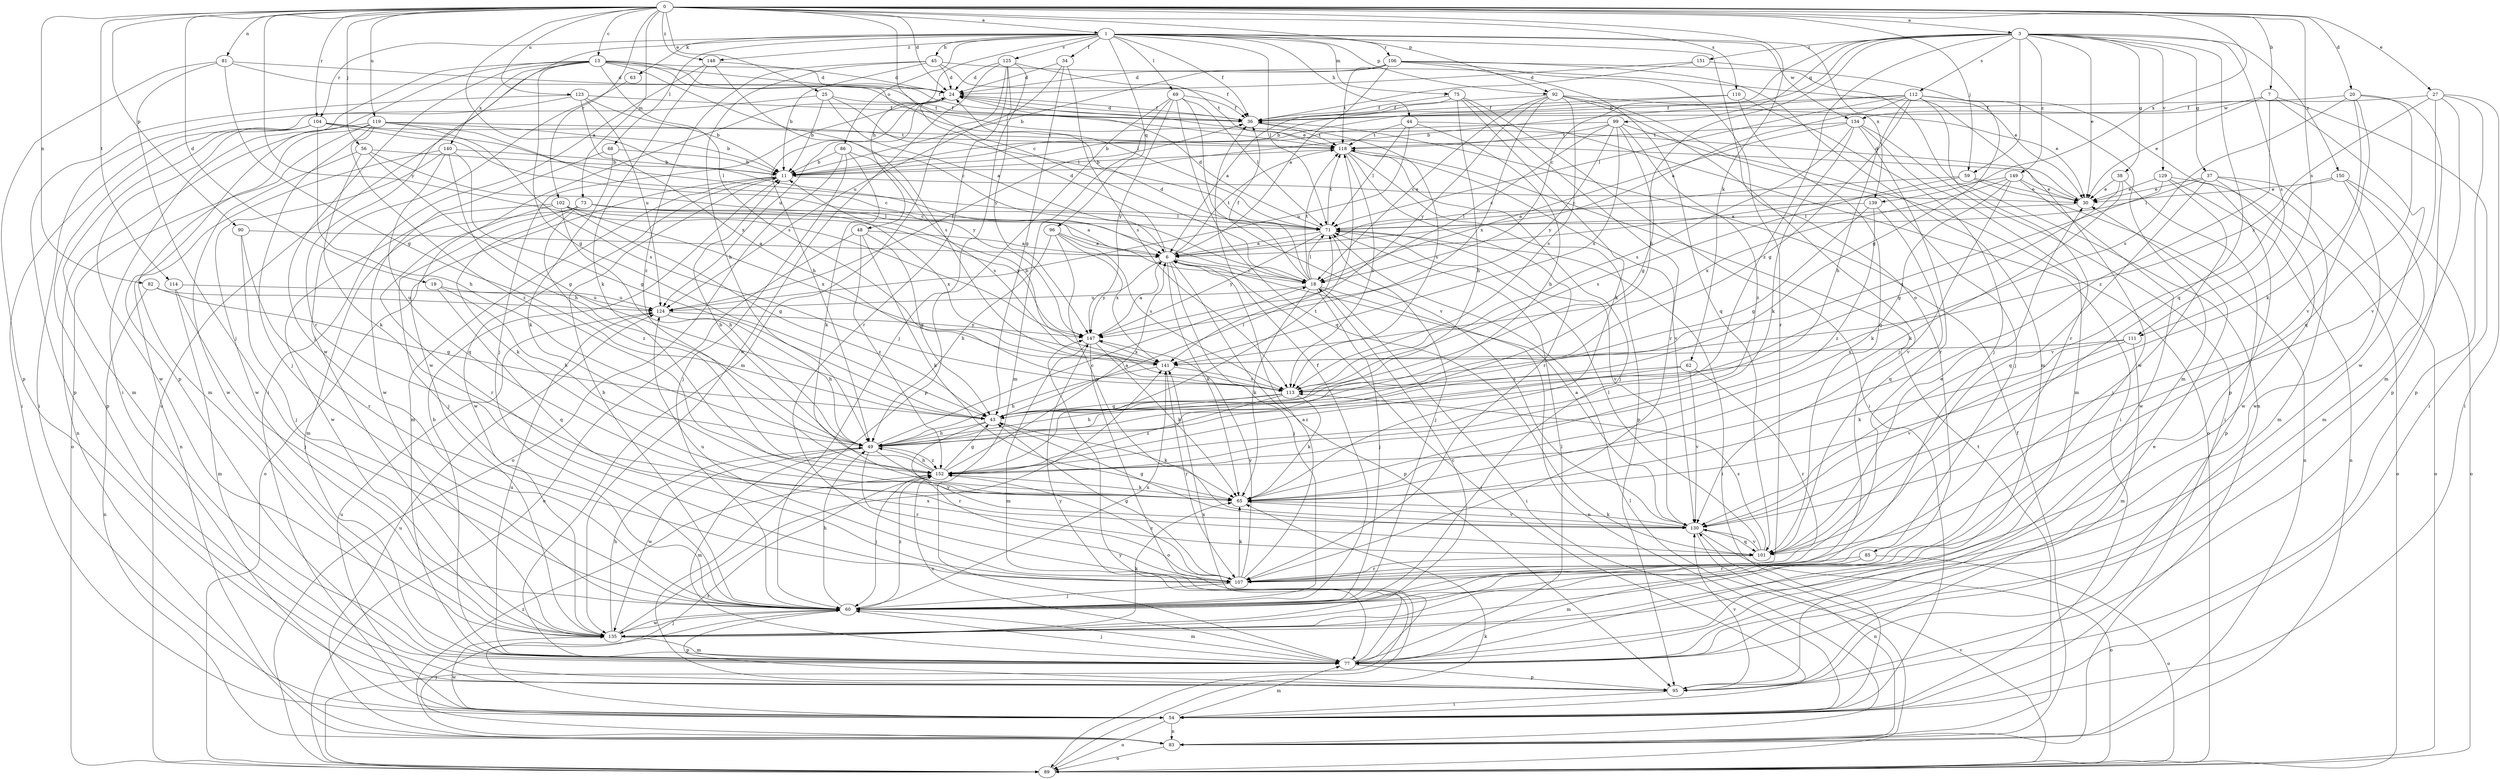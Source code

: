 strict digraph  {
0;
1;
3;
6;
7;
11;
13;
18;
19;
20;
24;
25;
27;
30;
34;
36;
37;
38;
43;
44;
45;
48;
49;
54;
56;
59;
60;
62;
63;
65;
68;
69;
71;
73;
75;
77;
81;
82;
83;
85;
86;
89;
90;
92;
95;
96;
99;
101;
102;
104;
106;
107;
110;
111;
112;
113;
114;
118;
119;
123;
124;
125;
129;
130;
134;
135;
139;
140;
141;
147;
148;
149;
150;
151;
152;
0 -> 1  [label=a];
0 -> 3  [label=a];
0 -> 6  [label=a];
0 -> 7  [label=b];
0 -> 13  [label=c];
0 -> 18  [label=c];
0 -> 19  [label=d];
0 -> 20  [label=d];
0 -> 24  [label=d];
0 -> 25  [label=e];
0 -> 27  [label=e];
0 -> 56  [label=j];
0 -> 59  [label=j];
0 -> 62  [label=k];
0 -> 73  [label=m];
0 -> 81  [label=n];
0 -> 82  [label=n];
0 -> 90  [label=p];
0 -> 92  [label=p];
0 -> 102  [label=r];
0 -> 104  [label=r];
0 -> 110  [label=s];
0 -> 111  [label=s];
0 -> 114  [label=t];
0 -> 119  [label=u];
0 -> 123  [label=u];
0 -> 139  [label=x];
0 -> 147  [label=y];
0 -> 148  [label=z];
1 -> 34  [label=f];
1 -> 36  [label=f];
1 -> 44  [label=h];
1 -> 45  [label=h];
1 -> 48  [label=h];
1 -> 63  [label=k];
1 -> 68  [label=l];
1 -> 69  [label=l];
1 -> 71  [label=l];
1 -> 75  [label=m];
1 -> 85  [label=o];
1 -> 86  [label=o];
1 -> 89  [label=o];
1 -> 92  [label=p];
1 -> 96  [label=q];
1 -> 104  [label=r];
1 -> 106  [label=r];
1 -> 125  [label=v];
1 -> 134  [label=w];
1 -> 139  [label=x];
1 -> 148  [label=z];
3 -> 11  [label=b];
3 -> 18  [label=c];
3 -> 30  [label=e];
3 -> 37  [label=g];
3 -> 38  [label=g];
3 -> 49  [label=h];
3 -> 59  [label=j];
3 -> 99  [label=q];
3 -> 101  [label=q];
3 -> 111  [label=s];
3 -> 112  [label=s];
3 -> 129  [label=v];
3 -> 149  [label=z];
3 -> 150  [label=z];
3 -> 151  [label=z];
3 -> 152  [label=z];
6 -> 18  [label=c];
6 -> 24  [label=d];
6 -> 54  [label=i];
6 -> 60  [label=j];
6 -> 65  [label=k];
6 -> 95  [label=p];
6 -> 118  [label=t];
6 -> 147  [label=y];
7 -> 30  [label=e];
7 -> 54  [label=i];
7 -> 134  [label=w];
7 -> 135  [label=w];
7 -> 152  [label=z];
11 -> 30  [label=e];
11 -> 77  [label=m];
11 -> 89  [label=o];
11 -> 135  [label=w];
13 -> 18  [label=c];
13 -> 24  [label=d];
13 -> 36  [label=f];
13 -> 43  [label=g];
13 -> 54  [label=i];
13 -> 60  [label=j];
13 -> 71  [label=l];
13 -> 95  [label=p];
13 -> 107  [label=r];
13 -> 113  [label=s];
13 -> 118  [label=t];
13 -> 140  [label=x];
18 -> 24  [label=d];
18 -> 36  [label=f];
18 -> 54  [label=i];
18 -> 60  [label=j];
18 -> 65  [label=k];
18 -> 71  [label=l];
18 -> 83  [label=n];
18 -> 118  [label=t];
18 -> 124  [label=u];
19 -> 49  [label=h];
19 -> 101  [label=q];
19 -> 124  [label=u];
20 -> 36  [label=f];
20 -> 65  [label=k];
20 -> 95  [label=p];
20 -> 101  [label=q];
20 -> 113  [label=s];
20 -> 130  [label=v];
24 -> 36  [label=f];
24 -> 49  [label=h];
24 -> 60  [label=j];
24 -> 124  [label=u];
24 -> 135  [label=w];
25 -> 6  [label=a];
25 -> 11  [label=b];
25 -> 36  [label=f];
25 -> 54  [label=i];
25 -> 71  [label=l];
27 -> 36  [label=f];
27 -> 54  [label=i];
27 -> 77  [label=m];
27 -> 95  [label=p];
27 -> 130  [label=v];
27 -> 141  [label=x];
30 -> 24  [label=d];
30 -> 71  [label=l];
34 -> 24  [label=d];
34 -> 43  [label=g];
34 -> 113  [label=s];
34 -> 124  [label=u];
36 -> 24  [label=d];
36 -> 113  [label=s];
36 -> 118  [label=t];
37 -> 30  [label=e];
37 -> 71  [label=l];
37 -> 77  [label=m];
37 -> 89  [label=o];
37 -> 101  [label=q];
37 -> 135  [label=w];
38 -> 30  [label=e];
38 -> 43  [label=g];
38 -> 65  [label=k];
38 -> 95  [label=p];
43 -> 49  [label=h];
43 -> 65  [label=k];
43 -> 71  [label=l];
43 -> 107  [label=r];
44 -> 49  [label=h];
44 -> 54  [label=i];
44 -> 71  [label=l];
44 -> 118  [label=t];
44 -> 124  [label=u];
45 -> 11  [label=b];
45 -> 24  [label=d];
45 -> 30  [label=e];
45 -> 36  [label=f];
45 -> 49  [label=h];
45 -> 152  [label=z];
48 -> 6  [label=a];
48 -> 43  [label=g];
48 -> 65  [label=k];
48 -> 89  [label=o];
48 -> 152  [label=z];
49 -> 18  [label=c];
49 -> 77  [label=m];
49 -> 107  [label=r];
49 -> 130  [label=v];
49 -> 135  [label=w];
49 -> 152  [label=z];
54 -> 77  [label=m];
54 -> 83  [label=n];
54 -> 89  [label=o];
54 -> 124  [label=u];
54 -> 135  [label=w];
54 -> 152  [label=z];
56 -> 11  [label=b];
56 -> 18  [label=c];
56 -> 43  [label=g];
56 -> 65  [label=k];
56 -> 135  [label=w];
59 -> 6  [label=a];
59 -> 30  [label=e];
59 -> 83  [label=n];
59 -> 113  [label=s];
60 -> 11  [label=b];
60 -> 36  [label=f];
60 -> 49  [label=h];
60 -> 77  [label=m];
60 -> 95  [label=p];
60 -> 135  [label=w];
60 -> 141  [label=x];
60 -> 152  [label=z];
62 -> 107  [label=r];
62 -> 113  [label=s];
62 -> 130  [label=v];
62 -> 152  [label=z];
63 -> 135  [label=w];
65 -> 130  [label=v];
68 -> 11  [label=b];
68 -> 65  [label=k];
68 -> 135  [label=w];
69 -> 36  [label=f];
69 -> 71  [label=l];
69 -> 77  [label=m];
69 -> 95  [label=p];
69 -> 101  [label=q];
69 -> 130  [label=v];
69 -> 147  [label=y];
71 -> 6  [label=a];
71 -> 24  [label=d];
71 -> 54  [label=i];
71 -> 60  [label=j];
71 -> 118  [label=t];
71 -> 130  [label=v];
71 -> 147  [label=y];
73 -> 6  [label=a];
73 -> 60  [label=j];
73 -> 65  [label=k];
73 -> 71  [label=l];
73 -> 77  [label=m];
73 -> 141  [label=x];
73 -> 152  [label=z];
75 -> 6  [label=a];
75 -> 36  [label=f];
75 -> 49  [label=h];
75 -> 54  [label=i];
75 -> 65  [label=k];
75 -> 107  [label=r];
77 -> 11  [label=b];
77 -> 60  [label=j];
77 -> 71  [label=l];
77 -> 95  [label=p];
77 -> 124  [label=u];
77 -> 141  [label=x];
77 -> 147  [label=y];
77 -> 152  [label=z];
81 -> 24  [label=d];
81 -> 30  [label=e];
81 -> 43  [label=g];
81 -> 60  [label=j];
81 -> 95  [label=p];
82 -> 43  [label=g];
82 -> 83  [label=n];
82 -> 124  [label=u];
83 -> 36  [label=f];
83 -> 60  [label=j];
83 -> 89  [label=o];
83 -> 118  [label=t];
83 -> 124  [label=u];
83 -> 152  [label=z];
85 -> 77  [label=m];
85 -> 89  [label=o];
85 -> 107  [label=r];
86 -> 11  [label=b];
86 -> 60  [label=j];
86 -> 65  [label=k];
86 -> 89  [label=o];
86 -> 113  [label=s];
89 -> 65  [label=k];
89 -> 71  [label=l];
89 -> 130  [label=v];
89 -> 147  [label=y];
90 -> 6  [label=a];
90 -> 60  [label=j];
90 -> 107  [label=r];
92 -> 18  [label=c];
92 -> 30  [label=e];
92 -> 36  [label=f];
92 -> 60  [label=j];
92 -> 89  [label=o];
92 -> 113  [label=s];
92 -> 141  [label=x];
92 -> 147  [label=y];
95 -> 30  [label=e];
95 -> 54  [label=i];
95 -> 130  [label=v];
96 -> 6  [label=a];
96 -> 49  [label=h];
96 -> 113  [label=s];
96 -> 130  [label=v];
96 -> 141  [label=x];
99 -> 11  [label=b];
99 -> 18  [label=c];
99 -> 43  [label=g];
99 -> 60  [label=j];
99 -> 118  [label=t];
99 -> 141  [label=x];
99 -> 147  [label=y];
99 -> 152  [label=z];
101 -> 30  [label=e];
101 -> 71  [label=l];
101 -> 107  [label=r];
101 -> 113  [label=s];
101 -> 130  [label=v];
102 -> 43  [label=g];
102 -> 49  [label=h];
102 -> 71  [label=l];
102 -> 107  [label=r];
102 -> 135  [label=w];
102 -> 141  [label=x];
102 -> 147  [label=y];
104 -> 49  [label=h];
104 -> 71  [label=l];
104 -> 77  [label=m];
104 -> 95  [label=p];
104 -> 118  [label=t];
104 -> 135  [label=w];
104 -> 147  [label=y];
106 -> 6  [label=a];
106 -> 11  [label=b];
106 -> 24  [label=d];
106 -> 77  [label=m];
106 -> 83  [label=n];
106 -> 101  [label=q];
106 -> 107  [label=r];
106 -> 118  [label=t];
107 -> 6  [label=a];
107 -> 43  [label=g];
107 -> 60  [label=j];
107 -> 65  [label=k];
107 -> 124  [label=u];
107 -> 147  [label=y];
107 -> 152  [label=z];
110 -> 11  [label=b];
110 -> 36  [label=f];
110 -> 60  [label=j];
110 -> 101  [label=q];
111 -> 65  [label=k];
111 -> 77  [label=m];
111 -> 130  [label=v];
111 -> 141  [label=x];
112 -> 6  [label=a];
112 -> 11  [label=b];
112 -> 36  [label=f];
112 -> 43  [label=g];
112 -> 49  [label=h];
112 -> 71  [label=l];
112 -> 77  [label=m];
112 -> 95  [label=p];
112 -> 107  [label=r];
112 -> 135  [label=w];
113 -> 43  [label=g];
113 -> 49  [label=h];
113 -> 65  [label=k];
113 -> 152  [label=z];
114 -> 60  [label=j];
114 -> 77  [label=m];
114 -> 124  [label=u];
118 -> 11  [label=b];
118 -> 60  [label=j];
118 -> 95  [label=p];
118 -> 107  [label=r];
118 -> 113  [label=s];
118 -> 130  [label=v];
119 -> 11  [label=b];
119 -> 18  [label=c];
119 -> 60  [label=j];
119 -> 77  [label=m];
119 -> 83  [label=n];
119 -> 89  [label=o];
119 -> 113  [label=s];
119 -> 118  [label=t];
119 -> 152  [label=z];
123 -> 11  [label=b];
123 -> 36  [label=f];
123 -> 54  [label=i];
123 -> 95  [label=p];
123 -> 124  [label=u];
123 -> 141  [label=x];
124 -> 36  [label=f];
124 -> 49  [label=h];
124 -> 147  [label=y];
125 -> 24  [label=d];
125 -> 60  [label=j];
125 -> 77  [label=m];
125 -> 107  [label=r];
125 -> 118  [label=t];
125 -> 135  [label=w];
125 -> 147  [label=y];
129 -> 30  [label=e];
129 -> 60  [label=j];
129 -> 83  [label=n];
129 -> 89  [label=o];
129 -> 113  [label=s];
130 -> 6  [label=a];
130 -> 43  [label=g];
130 -> 65  [label=k];
130 -> 83  [label=n];
130 -> 89  [label=o];
130 -> 101  [label=q];
134 -> 18  [label=c];
134 -> 54  [label=i];
134 -> 65  [label=k];
134 -> 77  [label=m];
134 -> 107  [label=r];
134 -> 113  [label=s];
134 -> 118  [label=t];
135 -> 18  [label=c];
135 -> 49  [label=h];
135 -> 60  [label=j];
135 -> 65  [label=k];
135 -> 77  [label=m];
135 -> 141  [label=x];
139 -> 43  [label=g];
139 -> 71  [label=l];
139 -> 101  [label=q];
139 -> 152  [label=z];
140 -> 11  [label=b];
140 -> 43  [label=g];
140 -> 49  [label=h];
140 -> 83  [label=n];
140 -> 101  [label=q];
140 -> 135  [label=w];
141 -> 11  [label=b];
141 -> 49  [label=h];
141 -> 107  [label=r];
141 -> 113  [label=s];
147 -> 6  [label=a];
147 -> 65  [label=k];
147 -> 77  [label=m];
147 -> 89  [label=o];
147 -> 141  [label=x];
148 -> 24  [label=d];
148 -> 54  [label=i];
148 -> 65  [label=k];
148 -> 113  [label=s];
149 -> 6  [label=a];
149 -> 30  [label=e];
149 -> 65  [label=k];
149 -> 130  [label=v];
149 -> 135  [label=w];
149 -> 141  [label=x];
150 -> 30  [label=e];
150 -> 77  [label=m];
150 -> 89  [label=o];
150 -> 130  [label=v];
150 -> 135  [label=w];
151 -> 24  [label=d];
151 -> 36  [label=f];
151 -> 43  [label=g];
152 -> 6  [label=a];
152 -> 11  [label=b];
152 -> 43  [label=g];
152 -> 49  [label=h];
152 -> 60  [label=j];
152 -> 65  [label=k];
152 -> 118  [label=t];
}
